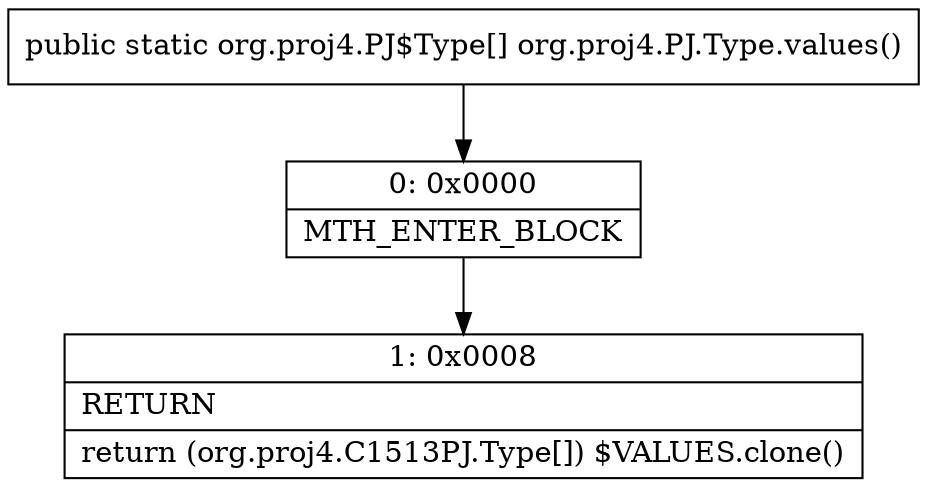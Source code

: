 digraph "CFG fororg.proj4.PJ.Type.values()[Lorg\/proj4\/PJ$Type;" {
Node_0 [shape=record,label="{0\:\ 0x0000|MTH_ENTER_BLOCK\l}"];
Node_1 [shape=record,label="{1\:\ 0x0008|RETURN\l|return (org.proj4.C1513PJ.Type[]) $VALUES.clone()\l}"];
MethodNode[shape=record,label="{public static org.proj4.PJ$Type[] org.proj4.PJ.Type.values() }"];
MethodNode -> Node_0;
Node_0 -> Node_1;
}

